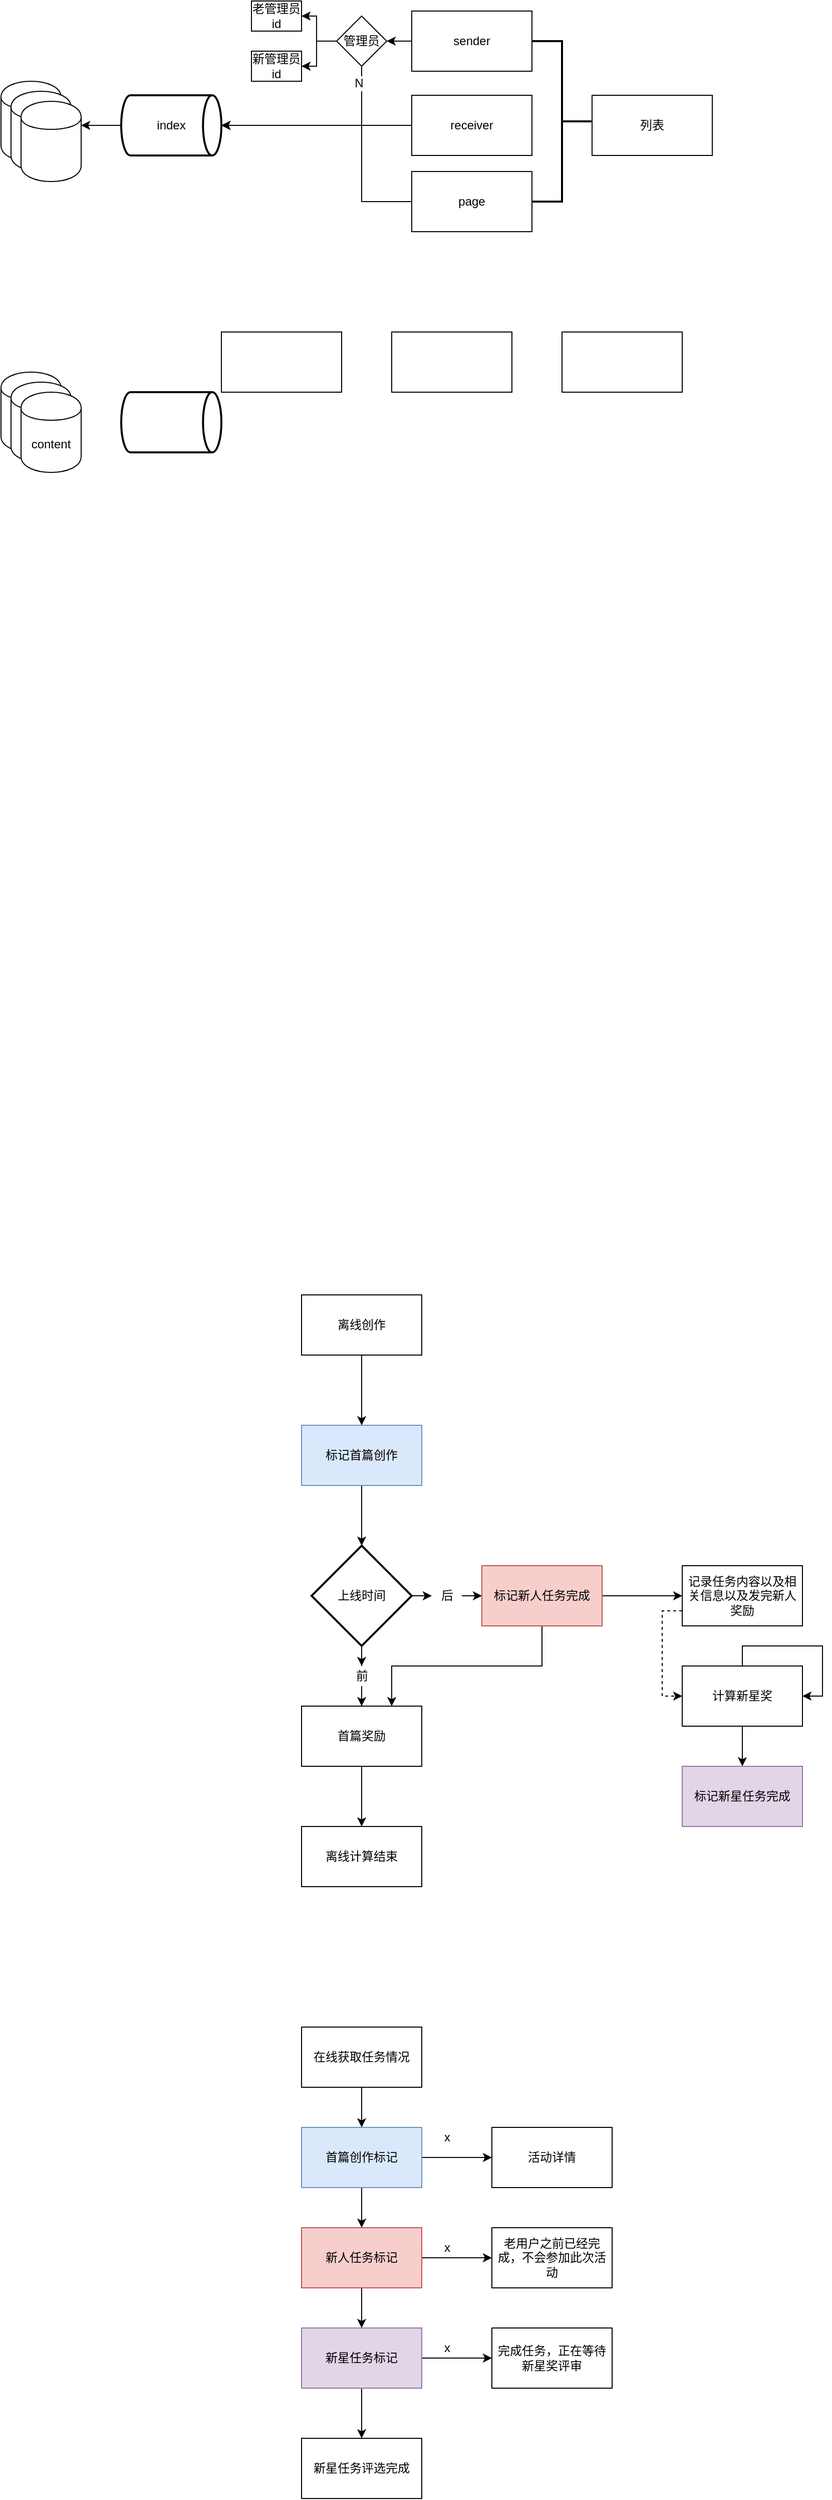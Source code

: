 <mxfile version="12.4.3" type="github" pages="1">
  <diagram id="UZniyXBYJD_iLqk7DVEE" name="Page-1">
    <mxGraphModel dx="986" dy="3634" grid="1" gridSize="10" guides="1" tooltips="1" connect="1" arrows="1" fold="1" page="0" pageScale="1" pageWidth="827" pageHeight="1169" math="0" shadow="0">
      <root>
        <mxCell id="0"/>
        <mxCell id="1" parent="0"/>
        <mxCell id="Z-BMQmT4eVYSVnV79gmI-17" style="edgeStyle=orthogonalEdgeStyle;rounded=0;orthogonalLoop=1;jettySize=auto;html=1;exitX=0.5;exitY=1;exitDx=0;exitDy=0;entryX=0.5;entryY=0;entryDx=0;entryDy=0;entryPerimeter=0;" parent="1" source="Z-BMQmT4eVYSVnV79gmI-1" target="Z-BMQmT4eVYSVnV79gmI-2" edge="1">
          <mxGeometry relative="1" as="geometry"/>
        </mxCell>
        <mxCell id="Z-BMQmT4eVYSVnV79gmI-1" value="标记首篇创作" style="rounded=0;whiteSpace=wrap;html=1;fillColor=#dae8fc;strokeColor=#6c8ebf;" parent="1" vertex="1">
          <mxGeometry x="-20" y="-400" width="120" height="60" as="geometry"/>
        </mxCell>
        <mxCell id="Z-BMQmT4eVYSVnV79gmI-10" style="edgeStyle=orthogonalEdgeStyle;rounded=0;orthogonalLoop=1;jettySize=auto;html=1;exitX=1;exitY=0.5;exitDx=0;exitDy=0;exitPerimeter=0;entryX=0;entryY=0.5;entryDx=0;entryDy=0;" parent="1" source="Z-BMQmT4eVYSVnV79gmI-11" target="Z-BMQmT4eVYSVnV79gmI-9" edge="1">
          <mxGeometry relative="1" as="geometry"/>
        </mxCell>
        <mxCell id="Z-BMQmT4eVYSVnV79gmI-15" style="edgeStyle=orthogonalEdgeStyle;rounded=0;orthogonalLoop=1;jettySize=auto;html=1;exitX=0.5;exitY=1;exitDx=0;exitDy=0;exitPerimeter=0;" parent="1" source="Z-BMQmT4eVYSVnV79gmI-16" target="Z-BMQmT4eVYSVnV79gmI-14" edge="1">
          <mxGeometry relative="1" as="geometry"/>
        </mxCell>
        <mxCell id="Z-BMQmT4eVYSVnV79gmI-2" value="上线时间" style="strokeWidth=2;html=1;shape=mxgraph.flowchart.decision;whiteSpace=wrap;" parent="1" vertex="1">
          <mxGeometry x="-10" y="-280" width="100" height="100" as="geometry"/>
        </mxCell>
        <mxCell id="Z-BMQmT4eVYSVnV79gmI-13" style="edgeStyle=orthogonalEdgeStyle;rounded=0;orthogonalLoop=1;jettySize=auto;html=1;exitX=0.5;exitY=1;exitDx=0;exitDy=0;" parent="1" source="Z-BMQmT4eVYSVnV79gmI-4" target="Z-BMQmT4eVYSVnV79gmI-1" edge="1">
          <mxGeometry relative="1" as="geometry"/>
        </mxCell>
        <mxCell id="Z-BMQmT4eVYSVnV79gmI-4" value="离线创作" style="rounded=0;whiteSpace=wrap;html=1;" parent="1" vertex="1">
          <mxGeometry x="-20" y="-530" width="120" height="60" as="geometry"/>
        </mxCell>
        <mxCell id="Z-BMQmT4eVYSVnV79gmI-19" value="" style="edgeStyle=orthogonalEdgeStyle;rounded=0;orthogonalLoop=1;jettySize=auto;html=1;" parent="1" source="Z-BMQmT4eVYSVnV79gmI-9" target="Z-BMQmT4eVYSVnV79gmI-18" edge="1">
          <mxGeometry relative="1" as="geometry"/>
        </mxCell>
        <mxCell id="Z-BMQmT4eVYSVnV79gmI-20" style="edgeStyle=orthogonalEdgeStyle;rounded=0;orthogonalLoop=1;jettySize=auto;html=1;exitX=0.5;exitY=1;exitDx=0;exitDy=0;entryX=0.75;entryY=0;entryDx=0;entryDy=0;" parent="1" source="Z-BMQmT4eVYSVnV79gmI-9" target="Z-BMQmT4eVYSVnV79gmI-14" edge="1">
          <mxGeometry relative="1" as="geometry"/>
        </mxCell>
        <mxCell id="Z-BMQmT4eVYSVnV79gmI-9" value="标记新人任务完成" style="rounded=0;whiteSpace=wrap;html=1;fillColor=#f8cecc;strokeColor=#b85450;" parent="1" vertex="1">
          <mxGeometry x="160" y="-260" width="120" height="60" as="geometry"/>
        </mxCell>
        <mxCell id="Z-BMQmT4eVYSVnV79gmI-58" style="edgeStyle=orthogonalEdgeStyle;rounded=0;orthogonalLoop=1;jettySize=auto;html=1;exitX=0;exitY=0.75;exitDx=0;exitDy=0;entryX=0;entryY=0.5;entryDx=0;entryDy=0;dashed=1;" parent="1" source="Z-BMQmT4eVYSVnV79gmI-18" target="Z-BMQmT4eVYSVnV79gmI-30" edge="1">
          <mxGeometry relative="1" as="geometry"/>
        </mxCell>
        <mxCell id="Z-BMQmT4eVYSVnV79gmI-18" value="记录任务内容以及相关信息以及发完新人奖励" style="rounded=0;whiteSpace=wrap;html=1;" parent="1" vertex="1">
          <mxGeometry x="360" y="-260" width="120" height="60" as="geometry"/>
        </mxCell>
        <mxCell id="Z-BMQmT4eVYSVnV79gmI-11" value="后" style="text;html=1;align=center;verticalAlign=middle;resizable=0;points=[];;autosize=1;" parent="1" vertex="1">
          <mxGeometry x="110" y="-240" width="30" height="20" as="geometry"/>
        </mxCell>
        <mxCell id="Z-BMQmT4eVYSVnV79gmI-12" style="edgeStyle=orthogonalEdgeStyle;rounded=0;orthogonalLoop=1;jettySize=auto;html=1;exitX=1;exitY=0.5;exitDx=0;exitDy=0;exitPerimeter=0;entryX=0;entryY=0.5;entryDx=0;entryDy=0;" parent="1" source="Z-BMQmT4eVYSVnV79gmI-2" target="Z-BMQmT4eVYSVnV79gmI-11" edge="1">
          <mxGeometry relative="1" as="geometry">
            <mxPoint x="90" y="-230" as="sourcePoint"/>
            <mxPoint x="160" y="-230" as="targetPoint"/>
          </mxGeometry>
        </mxCell>
        <mxCell id="Z-BMQmT4eVYSVnV79gmI-23" style="edgeStyle=orthogonalEdgeStyle;rounded=0;orthogonalLoop=1;jettySize=auto;html=1;exitX=0.5;exitY=1;exitDx=0;exitDy=0;entryX=0.5;entryY=0;entryDx=0;entryDy=0;" parent="1" source="Z-BMQmT4eVYSVnV79gmI-14" target="Z-BMQmT4eVYSVnV79gmI-22" edge="1">
          <mxGeometry relative="1" as="geometry"/>
        </mxCell>
        <mxCell id="Z-BMQmT4eVYSVnV79gmI-14" value="首篇奖励" style="rounded=0;whiteSpace=wrap;html=1;" parent="1" vertex="1">
          <mxGeometry x="-20" y="-120" width="120" height="60" as="geometry"/>
        </mxCell>
        <mxCell id="Z-BMQmT4eVYSVnV79gmI-16" value="前" style="text;html=1;align=center;verticalAlign=middle;resizable=0;points=[];;autosize=1;" parent="1" vertex="1">
          <mxGeometry x="25" y="-160" width="30" height="20" as="geometry"/>
        </mxCell>
        <mxCell id="Z-BMQmT4eVYSVnV79gmI-21" style="edgeStyle=orthogonalEdgeStyle;rounded=0;orthogonalLoop=1;jettySize=auto;html=1;exitX=0.5;exitY=1;exitDx=0;exitDy=0;exitPerimeter=0;" parent="1" source="Z-BMQmT4eVYSVnV79gmI-2" target="Z-BMQmT4eVYSVnV79gmI-16" edge="1">
          <mxGeometry relative="1" as="geometry">
            <mxPoint x="40.412" y="-179.647" as="sourcePoint"/>
            <mxPoint x="40.412" y="-120" as="targetPoint"/>
          </mxGeometry>
        </mxCell>
        <mxCell id="Z-BMQmT4eVYSVnV79gmI-22" value="离线计算结束" style="rounded=0;whiteSpace=wrap;html=1;" parent="1" vertex="1">
          <mxGeometry x="-20" width="120" height="60" as="geometry"/>
        </mxCell>
        <mxCell id="Z-BMQmT4eVYSVnV79gmI-28" style="edgeStyle=orthogonalEdgeStyle;rounded=0;orthogonalLoop=1;jettySize=auto;html=1;exitX=0.5;exitY=1;exitDx=0;exitDy=0;" parent="1" source="Z-BMQmT4eVYSVnV79gmI-25" target="Z-BMQmT4eVYSVnV79gmI-26" edge="1">
          <mxGeometry relative="1" as="geometry"/>
        </mxCell>
        <mxCell id="Z-BMQmT4eVYSVnV79gmI-25" value="在线获取任务情况" style="rounded=0;whiteSpace=wrap;html=1;" parent="1" vertex="1">
          <mxGeometry x="-20" y="200" width="120" height="60" as="geometry"/>
        </mxCell>
        <mxCell id="Z-BMQmT4eVYSVnV79gmI-29" style="edgeStyle=orthogonalEdgeStyle;rounded=0;orthogonalLoop=1;jettySize=auto;html=1;exitX=0.5;exitY=1;exitDx=0;exitDy=0;entryX=0.5;entryY=0;entryDx=0;entryDy=0;" parent="1" source="Z-BMQmT4eVYSVnV79gmI-26" target="Z-BMQmT4eVYSVnV79gmI-27" edge="1">
          <mxGeometry relative="1" as="geometry"/>
        </mxCell>
        <mxCell id="Z-BMQmT4eVYSVnV79gmI-48" style="edgeStyle=orthogonalEdgeStyle;rounded=0;orthogonalLoop=1;jettySize=auto;html=1;exitX=1;exitY=0.5;exitDx=0;exitDy=0;" parent="1" source="Z-BMQmT4eVYSVnV79gmI-26" target="Z-BMQmT4eVYSVnV79gmI-47" edge="1">
          <mxGeometry relative="1" as="geometry"/>
        </mxCell>
        <mxCell id="Z-BMQmT4eVYSVnV79gmI-26" value="首篇创作标记" style="rounded=0;whiteSpace=wrap;html=1;fillColor=#dae8fc;strokeColor=#6c8ebf;" parent="1" vertex="1">
          <mxGeometry x="-20" y="300" width="120" height="60" as="geometry"/>
        </mxCell>
        <mxCell id="Z-BMQmT4eVYSVnV79gmI-37" style="edgeStyle=orthogonalEdgeStyle;rounded=0;orthogonalLoop=1;jettySize=auto;html=1;exitX=0.5;exitY=1;exitDx=0;exitDy=0;entryX=0.5;entryY=0;entryDx=0;entryDy=0;" parent="1" source="Z-BMQmT4eVYSVnV79gmI-27" target="Z-BMQmT4eVYSVnV79gmI-36" edge="1">
          <mxGeometry relative="1" as="geometry"/>
        </mxCell>
        <mxCell id="Z-BMQmT4eVYSVnV79gmI-51" style="edgeStyle=orthogonalEdgeStyle;rounded=0;orthogonalLoop=1;jettySize=auto;html=1;exitX=1;exitY=0.5;exitDx=0;exitDy=0;entryX=0;entryY=0.5;entryDx=0;entryDy=0;" parent="1" source="Z-BMQmT4eVYSVnV79gmI-27" target="Z-BMQmT4eVYSVnV79gmI-50" edge="1">
          <mxGeometry relative="1" as="geometry"/>
        </mxCell>
        <mxCell id="Z-BMQmT4eVYSVnV79gmI-27" value="新人任务标记" style="rounded=0;whiteSpace=wrap;html=1;fillColor=#f8cecc;strokeColor=#b85450;" parent="1" vertex="1">
          <mxGeometry x="-20" y="400" width="120" height="60" as="geometry"/>
        </mxCell>
        <mxCell id="Z-BMQmT4eVYSVnV79gmI-35" style="edgeStyle=orthogonalEdgeStyle;rounded=0;orthogonalLoop=1;jettySize=auto;html=1;exitX=0.5;exitY=1;exitDx=0;exitDy=0;" parent="1" source="Z-BMQmT4eVYSVnV79gmI-30" target="Z-BMQmT4eVYSVnV79gmI-34" edge="1">
          <mxGeometry relative="1" as="geometry"/>
        </mxCell>
        <mxCell id="Z-BMQmT4eVYSVnV79gmI-30" value="计算新星奖" style="rounded=0;whiteSpace=wrap;html=1;" parent="1" vertex="1">
          <mxGeometry x="360" y="-160" width="120" height="60" as="geometry"/>
        </mxCell>
        <mxCell id="Z-BMQmT4eVYSVnV79gmI-33" style="edgeStyle=orthogonalEdgeStyle;rounded=0;orthogonalLoop=1;jettySize=auto;html=1;exitX=0.5;exitY=0;exitDx=0;exitDy=0;entryX=1;entryY=0.5;entryDx=0;entryDy=0;" parent="1" source="Z-BMQmT4eVYSVnV79gmI-30" target="Z-BMQmT4eVYSVnV79gmI-30" edge="1">
          <mxGeometry relative="1" as="geometry"/>
        </mxCell>
        <mxCell id="Z-BMQmT4eVYSVnV79gmI-34" value="标记新星任务完成" style="rounded=0;whiteSpace=wrap;html=1;fillColor=#e1d5e7;strokeColor=#9673a6;" parent="1" vertex="1">
          <mxGeometry x="360" y="-60" width="120" height="60" as="geometry"/>
        </mxCell>
        <mxCell id="Z-BMQmT4eVYSVnV79gmI-54" style="edgeStyle=orthogonalEdgeStyle;rounded=0;orthogonalLoop=1;jettySize=auto;html=1;exitX=1;exitY=0.5;exitDx=0;exitDy=0;entryX=0;entryY=0.5;entryDx=0;entryDy=0;" parent="1" source="Z-BMQmT4eVYSVnV79gmI-36" target="Z-BMQmT4eVYSVnV79gmI-53" edge="1">
          <mxGeometry relative="1" as="geometry"/>
        </mxCell>
        <mxCell id="Z-BMQmT4eVYSVnV79gmI-57" style="edgeStyle=orthogonalEdgeStyle;rounded=0;orthogonalLoop=1;jettySize=auto;html=1;exitX=0.5;exitY=1;exitDx=0;exitDy=0;" parent="1" source="Z-BMQmT4eVYSVnV79gmI-36" target="Z-BMQmT4eVYSVnV79gmI-56" edge="1">
          <mxGeometry relative="1" as="geometry"/>
        </mxCell>
        <mxCell id="Z-BMQmT4eVYSVnV79gmI-36" value="&lt;span style=&quot;white-space: normal&quot;&gt;新星任务标记&lt;/span&gt;" style="rounded=0;whiteSpace=wrap;html=1;fillColor=#e1d5e7;strokeColor=#9673a6;" parent="1" vertex="1">
          <mxGeometry x="-20" y="500" width="120" height="60" as="geometry"/>
        </mxCell>
        <mxCell id="Z-BMQmT4eVYSVnV79gmI-47" value="活动详情" style="rounded=0;whiteSpace=wrap;html=1;" parent="1" vertex="1">
          <mxGeometry x="170" y="300" width="120" height="60" as="geometry"/>
        </mxCell>
        <mxCell id="Z-BMQmT4eVYSVnV79gmI-49" value="x" style="text;html=1;align=center;verticalAlign=middle;resizable=0;points=[];;autosize=1;" parent="1" vertex="1">
          <mxGeometry x="115" y="300" width="20" height="20" as="geometry"/>
        </mxCell>
        <mxCell id="Z-BMQmT4eVYSVnV79gmI-50" value="老用户之前已经完成，不会参加此次活动" style="rounded=0;whiteSpace=wrap;html=1;" parent="1" vertex="1">
          <mxGeometry x="170" y="400" width="120" height="60" as="geometry"/>
        </mxCell>
        <mxCell id="Z-BMQmT4eVYSVnV79gmI-52" value="x" style="text;html=1;align=center;verticalAlign=middle;resizable=0;points=[];;autosize=1;" parent="1" vertex="1">
          <mxGeometry x="115" y="410" width="20" height="20" as="geometry"/>
        </mxCell>
        <mxCell id="Z-BMQmT4eVYSVnV79gmI-53" value="完成任务，正在等待新星奖评审" style="rounded=0;whiteSpace=wrap;html=1;" parent="1" vertex="1">
          <mxGeometry x="170" y="500" width="120" height="60" as="geometry"/>
        </mxCell>
        <mxCell id="Z-BMQmT4eVYSVnV79gmI-55" value="x" style="text;html=1;align=center;verticalAlign=middle;resizable=0;points=[];;autosize=1;" parent="1" vertex="1">
          <mxGeometry x="115" y="510" width="20" height="20" as="geometry"/>
        </mxCell>
        <mxCell id="Z-BMQmT4eVYSVnV79gmI-56" value="新星任务评选完成" style="rounded=0;whiteSpace=wrap;html=1;" parent="1" vertex="1">
          <mxGeometry x="-20" y="610" width="120" height="60" as="geometry"/>
        </mxCell>
        <mxCell id="RauOFljbsaJd8QCrh320-3" value="content" style="shape=cylinder;whiteSpace=wrap;html=1;boundedLbl=1;backgroundOutline=1;" vertex="1" parent="1">
          <mxGeometry x="-320" y="-1450" width="60" height="80" as="geometry"/>
        </mxCell>
        <mxCell id="RauOFljbsaJd8QCrh320-5" value="index" style="shape=cylinder;whiteSpace=wrap;html=1;boundedLbl=1;backgroundOutline=1;" vertex="1" parent="1">
          <mxGeometry x="-320" y="-1740" width="60" height="80" as="geometry"/>
        </mxCell>
        <mxCell id="RauOFljbsaJd8QCrh320-24" style="edgeStyle=orthogonalEdgeStyle;rounded=0;orthogonalLoop=1;jettySize=auto;html=1;exitX=0;exitY=0.5;exitDx=0;exitDy=0;exitPerimeter=0;entryX=1;entryY=0.3;entryDx=0;entryDy=0;" edge="1" parent="1" source="RauOFljbsaJd8QCrh320-8" target="RauOFljbsaJd8QCrh320-12">
          <mxGeometry relative="1" as="geometry"/>
        </mxCell>
        <mxCell id="RauOFljbsaJd8QCrh320-8" value="index" style="strokeWidth=2;html=1;shape=mxgraph.flowchart.direct_data;whiteSpace=wrap;" vertex="1" parent="1">
          <mxGeometry x="-200" y="-1726" width="100" height="60" as="geometry"/>
        </mxCell>
        <mxCell id="RauOFljbsaJd8QCrh320-9" value="content" style="shape=cylinder;whiteSpace=wrap;html=1;boundedLbl=1;backgroundOutline=1;" vertex="1" parent="1">
          <mxGeometry x="-310" y="-1440" width="60" height="80" as="geometry"/>
        </mxCell>
        <mxCell id="RauOFljbsaJd8QCrh320-10" value="content" style="shape=cylinder;whiteSpace=wrap;html=1;boundedLbl=1;backgroundOutline=1;" vertex="1" parent="1">
          <mxGeometry x="-300" y="-1430" width="60" height="80" as="geometry"/>
        </mxCell>
        <mxCell id="RauOFljbsaJd8QCrh320-11" value="index" style="shape=cylinder;whiteSpace=wrap;html=1;boundedLbl=1;backgroundOutline=1;" vertex="1" parent="1">
          <mxGeometry x="-310" y="-1730" width="60" height="80" as="geometry"/>
        </mxCell>
        <mxCell id="RauOFljbsaJd8QCrh320-12" value="" style="shape=cylinder;whiteSpace=wrap;html=1;boundedLbl=1;backgroundOutline=1;" vertex="1" parent="1">
          <mxGeometry x="-300" y="-1720" width="60" height="80" as="geometry"/>
        </mxCell>
        <mxCell id="RauOFljbsaJd8QCrh320-13" value="" style="strokeWidth=2;html=1;shape=mxgraph.flowchart.direct_data;whiteSpace=wrap;" vertex="1" parent="1">
          <mxGeometry x="-200" y="-1430" width="100" height="60" as="geometry"/>
        </mxCell>
        <mxCell id="RauOFljbsaJd8QCrh320-38" style="edgeStyle=orthogonalEdgeStyle;rounded=0;orthogonalLoop=1;jettySize=auto;html=1;exitX=0;exitY=0.5;exitDx=0;exitDy=0;" edge="1" parent="1" source="RauOFljbsaJd8QCrh320-21">
          <mxGeometry relative="1" as="geometry">
            <mxPoint x="-100" y="-1696" as="targetPoint"/>
          </mxGeometry>
        </mxCell>
        <mxCell id="RauOFljbsaJd8QCrh320-21" value="receiver" style="rounded=0;whiteSpace=wrap;html=1;" vertex="1" parent="1">
          <mxGeometry x="90" y="-1726" width="120" height="60" as="geometry"/>
        </mxCell>
        <mxCell id="RauOFljbsaJd8QCrh320-18" value="" style="rounded=0;whiteSpace=wrap;html=1;" vertex="1" parent="1">
          <mxGeometry x="-100" y="-1490" width="120" height="60" as="geometry"/>
        </mxCell>
        <mxCell id="RauOFljbsaJd8QCrh320-19" value="" style="rounded=0;whiteSpace=wrap;html=1;" vertex="1" parent="1">
          <mxGeometry x="70" y="-1490" width="120" height="60" as="geometry"/>
        </mxCell>
        <mxCell id="RauOFljbsaJd8QCrh320-20" value="" style="rounded=0;whiteSpace=wrap;html=1;" vertex="1" parent="1">
          <mxGeometry x="240" y="-1490" width="120" height="60" as="geometry"/>
        </mxCell>
        <mxCell id="RauOFljbsaJd8QCrh320-25" value="列表" style="rounded=0;whiteSpace=wrap;html=1;" vertex="1" parent="1">
          <mxGeometry x="270" y="-1726" width="120" height="60" as="geometry"/>
        </mxCell>
        <mxCell id="RauOFljbsaJd8QCrh320-35" style="edgeStyle=orthogonalEdgeStyle;rounded=0;orthogonalLoop=1;jettySize=auto;html=1;exitX=0;exitY=0.5;exitDx=0;exitDy=0;entryX=1;entryY=0.5;entryDx=0;entryDy=0;" edge="1" parent="1" source="RauOFljbsaJd8QCrh320-26" target="RauOFljbsaJd8QCrh320-32">
          <mxGeometry relative="1" as="geometry"/>
        </mxCell>
        <mxCell id="RauOFljbsaJd8QCrh320-26" value="sender" style="rounded=0;whiteSpace=wrap;html=1;" vertex="1" parent="1">
          <mxGeometry x="90" y="-1810" width="120" height="60" as="geometry"/>
        </mxCell>
        <mxCell id="RauOFljbsaJd8QCrh320-39" style="edgeStyle=orthogonalEdgeStyle;rounded=0;orthogonalLoop=1;jettySize=auto;html=1;exitX=0;exitY=0.5;exitDx=0;exitDy=0;entryX=1;entryY=0.5;entryDx=0;entryDy=0;entryPerimeter=0;" edge="1" parent="1" source="RauOFljbsaJd8QCrh320-27" target="RauOFljbsaJd8QCrh320-8">
          <mxGeometry relative="1" as="geometry">
            <Array as="points">
              <mxPoint x="40" y="-1620"/>
              <mxPoint x="40" y="-1696"/>
            </Array>
          </mxGeometry>
        </mxCell>
        <mxCell id="RauOFljbsaJd8QCrh320-27" value="page" style="rounded=0;whiteSpace=wrap;html=1;" vertex="1" parent="1">
          <mxGeometry x="90" y="-1650" width="120" height="60" as="geometry"/>
        </mxCell>
        <mxCell id="RauOFljbsaJd8QCrh320-29" value="" style="strokeWidth=2;html=1;shape=mxgraph.flowchart.annotation_2;align=left;labelPosition=right;pointerEvents=1;direction=west;" vertex="1" parent="1">
          <mxGeometry x="210" y="-1780" width="60" height="160" as="geometry"/>
        </mxCell>
        <mxCell id="RauOFljbsaJd8QCrh320-36" style="edgeStyle=orthogonalEdgeStyle;rounded=0;orthogonalLoop=1;jettySize=auto;html=1;exitX=0.5;exitY=1;exitDx=0;exitDy=0;entryX=1;entryY=0.5;entryDx=0;entryDy=0;entryPerimeter=0;" edge="1" parent="1" source="RauOFljbsaJd8QCrh320-32" target="RauOFljbsaJd8QCrh320-8">
          <mxGeometry relative="1" as="geometry"/>
        </mxCell>
        <mxCell id="RauOFljbsaJd8QCrh320-37" value="N" style="text;html=1;align=center;verticalAlign=middle;resizable=0;points=[];;labelBackgroundColor=#ffffff;" vertex="1" connectable="0" parent="RauOFljbsaJd8QCrh320-36">
          <mxGeometry x="-0.829" y="-3" relative="1" as="geometry">
            <mxPoint as="offset"/>
          </mxGeometry>
        </mxCell>
        <mxCell id="RauOFljbsaJd8QCrh320-43" style="edgeStyle=orthogonalEdgeStyle;rounded=0;orthogonalLoop=1;jettySize=auto;html=1;exitX=0;exitY=0.5;exitDx=0;exitDy=0;entryX=1;entryY=0.5;entryDx=0;entryDy=0;" edge="1" parent="1" source="RauOFljbsaJd8QCrh320-32" target="RauOFljbsaJd8QCrh320-40">
          <mxGeometry relative="1" as="geometry"/>
        </mxCell>
        <mxCell id="RauOFljbsaJd8QCrh320-44" style="edgeStyle=orthogonalEdgeStyle;rounded=0;orthogonalLoop=1;jettySize=auto;html=1;exitX=0;exitY=0.5;exitDx=0;exitDy=0;entryX=1;entryY=0.5;entryDx=0;entryDy=0;" edge="1" parent="1" source="RauOFljbsaJd8QCrh320-32" target="RauOFljbsaJd8QCrh320-41">
          <mxGeometry relative="1" as="geometry"/>
        </mxCell>
        <mxCell id="RauOFljbsaJd8QCrh320-32" value="管理员" style="rhombus;whiteSpace=wrap;html=1;" vertex="1" parent="1">
          <mxGeometry x="15" y="-1805" width="50" height="50" as="geometry"/>
        </mxCell>
        <mxCell id="RauOFljbsaJd8QCrh320-40" value="老管理员id" style="rounded=0;whiteSpace=wrap;html=1;" vertex="1" parent="1">
          <mxGeometry x="-70" y="-1820" width="50" height="30" as="geometry"/>
        </mxCell>
        <mxCell id="RauOFljbsaJd8QCrh320-41" value="新管理员id" style="rounded=0;whiteSpace=wrap;html=1;" vertex="1" parent="1">
          <mxGeometry x="-70" y="-1770" width="50" height="30" as="geometry"/>
        </mxCell>
      </root>
    </mxGraphModel>
  </diagram>
</mxfile>
